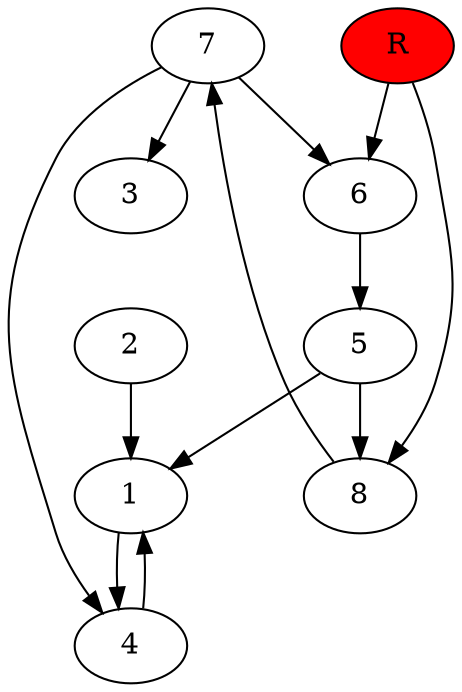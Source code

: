 digraph prb9246 {
	1
	2
	3
	4
	5
	6
	7
	8
	R [fillcolor="#ff0000" style=filled]
	1 -> 4
	2 -> 1
	4 -> 1
	5 -> 1
	5 -> 8
	6 -> 5
	7 -> 3
	7 -> 4
	7 -> 6
	8 -> 7
	R -> 6
	R -> 8
}
